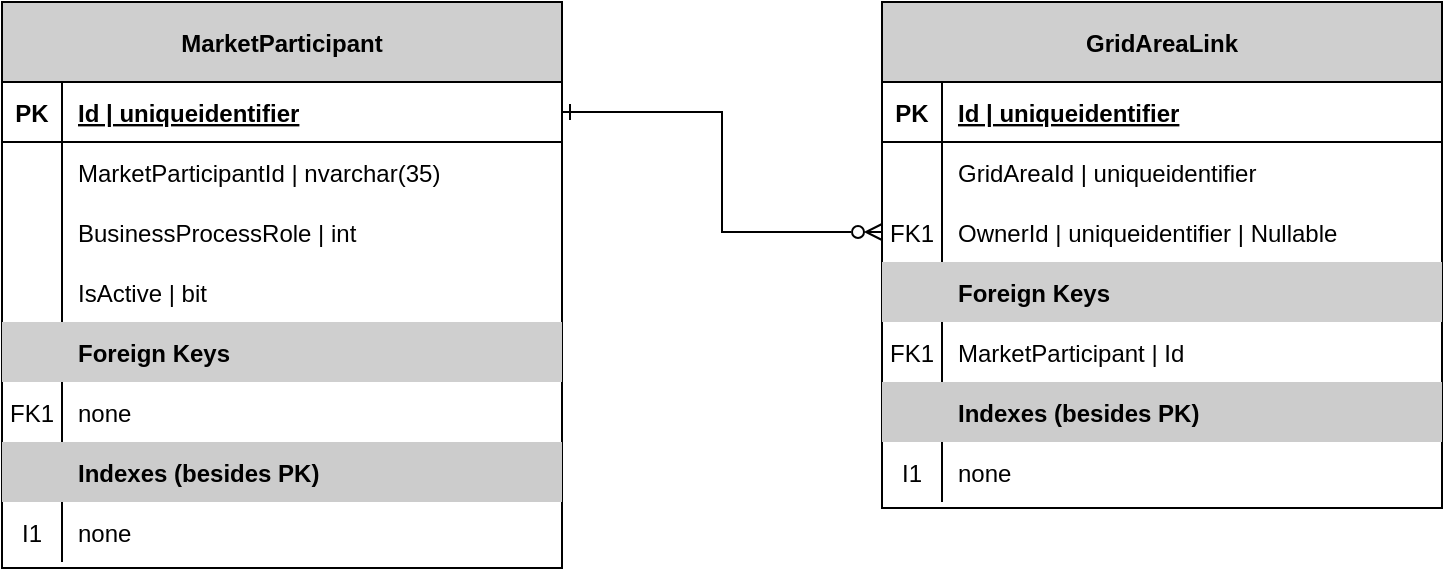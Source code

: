 <mxfile version="19.0.3" type="device"><diagram id="iWMStHrBzbGeI9C881wT" name="Page-1"><mxGraphModel dx="1220" dy="863" grid="1" gridSize="10" guides="1" tooltips="1" connect="1" arrows="1" fold="1" page="1" pageScale="1" pageWidth="800" pageHeight="800" math="0" shadow="0"><root><mxCell id="0"/><mxCell id="1" parent="0"/><mxCell id="ae1lbRVF7BAhWtRi_kmE-157" value="GridAreaLink" style="shape=table;startSize=40;container=1;collapsible=1;childLayout=tableLayout;fixedRows=1;rowLines=0;fontStyle=1;align=center;resizeLast=1;fillColor=#CFCFCF;" parent="1" vertex="1"><mxGeometry x="480" y="40" width="280" height="253" as="geometry"/></mxCell><mxCell id="ae1lbRVF7BAhWtRi_kmE-158" value="" style="shape=partialRectangle;collapsible=0;dropTarget=0;pointerEvents=0;fillColor=none;top=0;left=0;bottom=1;right=0;points=[[0,0.5],[1,0.5]];portConstraint=eastwest;" parent="ae1lbRVF7BAhWtRi_kmE-157" vertex="1"><mxGeometry y="40" width="280" height="30" as="geometry"/></mxCell><mxCell id="ae1lbRVF7BAhWtRi_kmE-159" value="PK" style="shape=partialRectangle;connectable=0;fillColor=none;top=0;left=0;bottom=0;right=0;fontStyle=1;overflow=hidden;" parent="ae1lbRVF7BAhWtRi_kmE-158" vertex="1"><mxGeometry width="30" height="30" as="geometry"><mxRectangle width="30" height="30" as="alternateBounds"/></mxGeometry></mxCell><mxCell id="ae1lbRVF7BAhWtRi_kmE-160" value="Id | uniqueidentifier" style="shape=partialRectangle;connectable=0;fillColor=none;top=0;left=0;bottom=0;right=0;align=left;spacingLeft=6;fontStyle=5;overflow=hidden;" parent="ae1lbRVF7BAhWtRi_kmE-158" vertex="1"><mxGeometry x="30" width="250" height="30" as="geometry"><mxRectangle width="250" height="30" as="alternateBounds"/></mxGeometry></mxCell><mxCell id="ae1lbRVF7BAhWtRi_kmE-161" value="" style="shape=partialRectangle;collapsible=0;dropTarget=0;pointerEvents=0;fillColor=none;top=0;left=0;bottom=0;right=0;points=[[0,0.5],[1,0.5]];portConstraint=eastwest;" parent="ae1lbRVF7BAhWtRi_kmE-157" vertex="1"><mxGeometry y="70" width="280" height="30" as="geometry"/></mxCell><mxCell id="ae1lbRVF7BAhWtRi_kmE-162" value="" style="shape=partialRectangle;connectable=0;fillColor=none;top=0;left=0;bottom=0;right=0;editable=1;overflow=hidden;" parent="ae1lbRVF7BAhWtRi_kmE-161" vertex="1"><mxGeometry width="30" height="30" as="geometry"><mxRectangle width="30" height="30" as="alternateBounds"/></mxGeometry></mxCell><mxCell id="ae1lbRVF7BAhWtRi_kmE-163" value="GridAreaId | uniqueidentifier" style="shape=partialRectangle;connectable=0;fillColor=none;top=0;left=0;bottom=0;right=0;align=left;spacingLeft=6;overflow=hidden;" parent="ae1lbRVF7BAhWtRi_kmE-161" vertex="1"><mxGeometry x="30" width="250" height="30" as="geometry"><mxRectangle width="250" height="30" as="alternateBounds"/></mxGeometry></mxCell><mxCell id="ae1lbRVF7BAhWtRi_kmE-164" value="" style="shape=partialRectangle;collapsible=0;dropTarget=0;pointerEvents=0;fillColor=none;top=0;left=0;bottom=0;right=0;points=[[0,0.5],[1,0.5]];portConstraint=eastwest;" parent="ae1lbRVF7BAhWtRi_kmE-157" vertex="1"><mxGeometry y="100" width="280" height="30" as="geometry"/></mxCell><mxCell id="ae1lbRVF7BAhWtRi_kmE-165" value="FK1" style="shape=partialRectangle;connectable=0;fillColor=none;top=0;left=0;bottom=0;right=0;editable=1;overflow=hidden;" parent="ae1lbRVF7BAhWtRi_kmE-164" vertex="1"><mxGeometry width="30" height="30" as="geometry"><mxRectangle width="30" height="30" as="alternateBounds"/></mxGeometry></mxCell><mxCell id="ae1lbRVF7BAhWtRi_kmE-166" value="OwnerId | uniqueidentifier | Nullable" style="shape=partialRectangle;connectable=0;fillColor=none;top=0;left=0;bottom=0;right=0;align=left;spacingLeft=6;overflow=hidden;strokeColor=#82b366;" parent="ae1lbRVF7BAhWtRi_kmE-164" vertex="1"><mxGeometry x="30" width="250" height="30" as="geometry"><mxRectangle width="250" height="30" as="alternateBounds"/></mxGeometry></mxCell><mxCell id="ae1lbRVF7BAhWtRi_kmE-173" value="" style="shape=partialRectangle;collapsible=0;dropTarget=0;pointerEvents=0;fillColor=none;top=0;left=0;bottom=0;right=0;points=[[0,0.5],[1,0.5]];portConstraint=eastwest;" parent="ae1lbRVF7BAhWtRi_kmE-157" vertex="1"><mxGeometry y="130" width="280" height="30" as="geometry"/></mxCell><mxCell id="ae1lbRVF7BAhWtRi_kmE-174" value="" style="shape=partialRectangle;connectable=0;top=0;left=0;bottom=0;right=0;editable=1;overflow=hidden;fillColor=#CFCFCF;" parent="ae1lbRVF7BAhWtRi_kmE-173" vertex="1"><mxGeometry width="30" height="30" as="geometry"><mxRectangle width="30" height="30" as="alternateBounds"/></mxGeometry></mxCell><mxCell id="ae1lbRVF7BAhWtRi_kmE-175" value="Foreign Keys" style="shape=partialRectangle;connectable=0;top=0;left=0;bottom=0;right=0;align=left;spacingLeft=6;overflow=hidden;fillColor=#CFCFCF;fontStyle=1" parent="ae1lbRVF7BAhWtRi_kmE-173" vertex="1"><mxGeometry x="30" width="250" height="30" as="geometry"><mxRectangle width="250" height="30" as="alternateBounds"/></mxGeometry></mxCell><mxCell id="ae1lbRVF7BAhWtRi_kmE-176" value="" style="shape=partialRectangle;collapsible=0;dropTarget=0;pointerEvents=0;fillColor=none;top=0;left=0;bottom=0;right=0;points=[[0,0.5],[1,0.5]];portConstraint=eastwest;" parent="ae1lbRVF7BAhWtRi_kmE-157" vertex="1"><mxGeometry y="160" width="280" height="30" as="geometry"/></mxCell><mxCell id="ae1lbRVF7BAhWtRi_kmE-177" value="FK1" style="shape=partialRectangle;connectable=0;fillColor=none;top=0;left=0;bottom=0;right=0;editable=1;overflow=hidden;" parent="ae1lbRVF7BAhWtRi_kmE-176" vertex="1"><mxGeometry width="30" height="30" as="geometry"><mxRectangle width="30" height="30" as="alternateBounds"/></mxGeometry></mxCell><mxCell id="ae1lbRVF7BAhWtRi_kmE-178" value="MarketParticipant | Id" style="shape=partialRectangle;connectable=0;fillColor=none;top=0;left=0;bottom=0;right=0;align=left;spacingLeft=6;overflow=hidden;strokeColor=#82b366;" parent="ae1lbRVF7BAhWtRi_kmE-176" vertex="1"><mxGeometry x="30" width="250" height="30" as="geometry"><mxRectangle width="250" height="30" as="alternateBounds"/></mxGeometry></mxCell><mxCell id="ae1lbRVF7BAhWtRi_kmE-179" style="shape=partialRectangle;collapsible=0;dropTarget=0;pointerEvents=0;top=0;left=0;bottom=0;right=0;points=[[0,0.5],[1,0.5]];portConstraint=eastwest;strokeColor=#d6b656;fillColor=none;" parent="ae1lbRVF7BAhWtRi_kmE-157" vertex="1"><mxGeometry y="190" width="280" height="30" as="geometry"/></mxCell><mxCell id="ae1lbRVF7BAhWtRi_kmE-180" style="shape=partialRectangle;connectable=0;top=0;left=0;bottom=0;right=0;editable=1;overflow=hidden;fillColor=#CCCCCC;" parent="ae1lbRVF7BAhWtRi_kmE-179" vertex="1"><mxGeometry width="30" height="30" as="geometry"><mxRectangle width="30" height="30" as="alternateBounds"/></mxGeometry></mxCell><mxCell id="ae1lbRVF7BAhWtRi_kmE-181" value="Indexes (besides PK)" style="shape=partialRectangle;connectable=0;top=0;left=0;bottom=0;right=0;align=left;spacingLeft=6;overflow=hidden;fillColor=#CCCCCC;fontStyle=1" parent="ae1lbRVF7BAhWtRi_kmE-179" vertex="1"><mxGeometry x="30" width="250" height="30" as="geometry"><mxRectangle width="250" height="30" as="alternateBounds"/></mxGeometry></mxCell><mxCell id="ae1lbRVF7BAhWtRi_kmE-182" style="shape=partialRectangle;collapsible=0;dropTarget=0;pointerEvents=0;fillColor=none;top=0;left=0;bottom=0;right=0;points=[[0,0.5],[1,0.5]];portConstraint=eastwest;" parent="ae1lbRVF7BAhWtRi_kmE-157" vertex="1"><mxGeometry y="220" width="280" height="30" as="geometry"/></mxCell><mxCell id="ae1lbRVF7BAhWtRi_kmE-183" value="I1" style="shape=partialRectangle;connectable=0;fillColor=none;top=0;left=0;bottom=0;right=0;editable=1;overflow=hidden;" parent="ae1lbRVF7BAhWtRi_kmE-182" vertex="1"><mxGeometry width="30" height="30" as="geometry"><mxRectangle width="30" height="30" as="alternateBounds"/></mxGeometry></mxCell><mxCell id="ae1lbRVF7BAhWtRi_kmE-184" value="none" style="shape=partialRectangle;connectable=0;fillColor=none;top=0;left=0;bottom=0;right=0;align=left;spacingLeft=6;overflow=hidden;" parent="ae1lbRVF7BAhWtRi_kmE-182" vertex="1"><mxGeometry x="30" width="250" height="30" as="geometry"><mxRectangle width="250" height="30" as="alternateBounds"/></mxGeometry></mxCell><mxCell id="ae1lbRVF7BAhWtRi_kmE-185" value="MarketParticipant" style="shape=table;startSize=40;container=1;collapsible=1;childLayout=tableLayout;fixedRows=1;rowLines=0;fontStyle=1;align=center;resizeLast=1;fillColor=#CFCFCF;" parent="1" vertex="1"><mxGeometry x="40" y="40" width="280" height="283" as="geometry"/></mxCell><mxCell id="ae1lbRVF7BAhWtRi_kmE-186" value="" style="shape=partialRectangle;collapsible=0;dropTarget=0;pointerEvents=0;fillColor=none;top=0;left=0;bottom=1;right=0;points=[[0,0.5],[1,0.5]];portConstraint=eastwest;" parent="ae1lbRVF7BAhWtRi_kmE-185" vertex="1"><mxGeometry y="40" width="280" height="30" as="geometry"/></mxCell><mxCell id="ae1lbRVF7BAhWtRi_kmE-187" value="PK" style="shape=partialRectangle;connectable=0;fillColor=none;top=0;left=0;bottom=0;right=0;fontStyle=1;overflow=hidden;" parent="ae1lbRVF7BAhWtRi_kmE-186" vertex="1"><mxGeometry width="30" height="30" as="geometry"><mxRectangle width="30" height="30" as="alternateBounds"/></mxGeometry></mxCell><mxCell id="ae1lbRVF7BAhWtRi_kmE-188" value="Id | uniqueidentifier" style="shape=partialRectangle;connectable=0;fillColor=none;top=0;left=0;bottom=0;right=0;align=left;spacingLeft=6;fontStyle=5;overflow=hidden;" parent="ae1lbRVF7BAhWtRi_kmE-186" vertex="1"><mxGeometry x="30" width="250" height="30" as="geometry"><mxRectangle width="250" height="30" as="alternateBounds"/></mxGeometry></mxCell><mxCell id="ae1lbRVF7BAhWtRi_kmE-189" value="" style="shape=partialRectangle;collapsible=0;dropTarget=0;pointerEvents=0;fillColor=none;top=0;left=0;bottom=0;right=0;points=[[0,0.5],[1,0.5]];portConstraint=eastwest;" parent="ae1lbRVF7BAhWtRi_kmE-185" vertex="1"><mxGeometry y="70" width="280" height="30" as="geometry"/></mxCell><mxCell id="ae1lbRVF7BAhWtRi_kmE-190" value="" style="shape=partialRectangle;connectable=0;fillColor=none;top=0;left=0;bottom=0;right=0;editable=1;overflow=hidden;" parent="ae1lbRVF7BAhWtRi_kmE-189" vertex="1"><mxGeometry width="30" height="30" as="geometry"><mxRectangle width="30" height="30" as="alternateBounds"/></mxGeometry></mxCell><mxCell id="ae1lbRVF7BAhWtRi_kmE-191" value="MarketParticipantId | nvarchar(35)" style="shape=partialRectangle;connectable=0;fillColor=none;top=0;left=0;bottom=0;right=0;align=left;spacingLeft=6;overflow=hidden;" parent="ae1lbRVF7BAhWtRi_kmE-189" vertex="1"><mxGeometry x="30" width="250" height="30" as="geometry"><mxRectangle width="250" height="30" as="alternateBounds"/></mxGeometry></mxCell><mxCell id="ae1lbRVF7BAhWtRi_kmE-192" value="" style="shape=partialRectangle;collapsible=0;dropTarget=0;pointerEvents=0;fillColor=none;top=0;left=0;bottom=0;right=0;points=[[0,0.5],[1,0.5]];portConstraint=eastwest;" parent="ae1lbRVF7BAhWtRi_kmE-185" vertex="1"><mxGeometry y="100" width="280" height="30" as="geometry"/></mxCell><mxCell id="ae1lbRVF7BAhWtRi_kmE-193" value="" style="shape=partialRectangle;connectable=0;fillColor=none;top=0;left=0;bottom=0;right=0;editable=1;overflow=hidden;" parent="ae1lbRVF7BAhWtRi_kmE-192" vertex="1"><mxGeometry width="30" height="30" as="geometry"><mxRectangle width="30" height="30" as="alternateBounds"/></mxGeometry></mxCell><mxCell id="ae1lbRVF7BAhWtRi_kmE-194" value="BusinessProcessRole | int" style="shape=partialRectangle;connectable=0;fillColor=none;top=0;left=0;bottom=0;right=0;align=left;spacingLeft=6;overflow=hidden;" parent="ae1lbRVF7BAhWtRi_kmE-192" vertex="1"><mxGeometry x="30" width="250" height="30" as="geometry"><mxRectangle width="250" height="30" as="alternateBounds"/></mxGeometry></mxCell><mxCell id="ae1lbRVF7BAhWtRi_kmE-195" value="" style="shape=partialRectangle;collapsible=0;dropTarget=0;pointerEvents=0;fillColor=none;top=0;left=0;bottom=0;right=0;points=[[0,0.5],[1,0.5]];portConstraint=eastwest;" parent="ae1lbRVF7BAhWtRi_kmE-185" vertex="1"><mxGeometry y="130" width="280" height="30" as="geometry"/></mxCell><mxCell id="ae1lbRVF7BAhWtRi_kmE-196" value="" style="shape=partialRectangle;connectable=0;fillColor=none;top=0;left=0;bottom=0;right=0;editable=1;overflow=hidden;" parent="ae1lbRVF7BAhWtRi_kmE-195" vertex="1"><mxGeometry width="30" height="30" as="geometry"><mxRectangle width="30" height="30" as="alternateBounds"/></mxGeometry></mxCell><mxCell id="ae1lbRVF7BAhWtRi_kmE-197" value="IsActive | bit" style="shape=partialRectangle;connectable=0;fillColor=none;top=0;left=0;bottom=0;right=0;align=left;spacingLeft=6;overflow=hidden;" parent="ae1lbRVF7BAhWtRi_kmE-195" vertex="1"><mxGeometry x="30" width="250" height="30" as="geometry"><mxRectangle width="250" height="30" as="alternateBounds"/></mxGeometry></mxCell><mxCell id="ae1lbRVF7BAhWtRi_kmE-198" value="" style="shape=partialRectangle;collapsible=0;dropTarget=0;pointerEvents=0;fillColor=none;top=0;left=0;bottom=0;right=0;points=[[0,0.5],[1,0.5]];portConstraint=eastwest;" parent="ae1lbRVF7BAhWtRi_kmE-185" vertex="1"><mxGeometry y="160" width="280" height="30" as="geometry"/></mxCell><mxCell id="ae1lbRVF7BAhWtRi_kmE-199" value="" style="shape=partialRectangle;connectable=0;top=0;left=0;bottom=0;right=0;editable=1;overflow=hidden;fillColor=#CFCFCF;" parent="ae1lbRVF7BAhWtRi_kmE-198" vertex="1"><mxGeometry width="30" height="30" as="geometry"><mxRectangle width="30" height="30" as="alternateBounds"/></mxGeometry></mxCell><mxCell id="ae1lbRVF7BAhWtRi_kmE-200" value="Foreign Keys" style="shape=partialRectangle;connectable=0;top=0;left=0;bottom=0;right=0;align=left;spacingLeft=6;overflow=hidden;fillColor=#CFCFCF;fontStyle=1" parent="ae1lbRVF7BAhWtRi_kmE-198" vertex="1"><mxGeometry x="30" width="250" height="30" as="geometry"><mxRectangle width="250" height="30" as="alternateBounds"/></mxGeometry></mxCell><mxCell id="ae1lbRVF7BAhWtRi_kmE-201" value="" style="shape=partialRectangle;collapsible=0;dropTarget=0;pointerEvents=0;fillColor=none;top=0;left=0;bottom=0;right=0;points=[[0,0.5],[1,0.5]];portConstraint=eastwest;" parent="ae1lbRVF7BAhWtRi_kmE-185" vertex="1"><mxGeometry y="190" width="280" height="30" as="geometry"/></mxCell><mxCell id="ae1lbRVF7BAhWtRi_kmE-202" value="FK1" style="shape=partialRectangle;connectable=0;fillColor=none;top=0;left=0;bottom=0;right=0;editable=1;overflow=hidden;" parent="ae1lbRVF7BAhWtRi_kmE-201" vertex="1"><mxGeometry width="30" height="30" as="geometry"><mxRectangle width="30" height="30" as="alternateBounds"/></mxGeometry></mxCell><mxCell id="ae1lbRVF7BAhWtRi_kmE-203" value="none" style="shape=partialRectangle;connectable=0;fillColor=none;top=0;left=0;bottom=0;right=0;align=left;spacingLeft=6;overflow=hidden;" parent="ae1lbRVF7BAhWtRi_kmE-201" vertex="1"><mxGeometry x="30" width="250" height="30" as="geometry"><mxRectangle width="250" height="30" as="alternateBounds"/></mxGeometry></mxCell><mxCell id="ae1lbRVF7BAhWtRi_kmE-204" style="shape=partialRectangle;collapsible=0;dropTarget=0;pointerEvents=0;top=0;left=0;bottom=0;right=0;points=[[0,0.5],[1,0.5]];portConstraint=eastwest;strokeColor=#d6b656;fillColor=none;" parent="ae1lbRVF7BAhWtRi_kmE-185" vertex="1"><mxGeometry y="220" width="280" height="30" as="geometry"/></mxCell><mxCell id="ae1lbRVF7BAhWtRi_kmE-205" style="shape=partialRectangle;connectable=0;top=0;left=0;bottom=0;right=0;editable=1;overflow=hidden;fillColor=#CCCCCC;" parent="ae1lbRVF7BAhWtRi_kmE-204" vertex="1"><mxGeometry width="30" height="30" as="geometry"><mxRectangle width="30" height="30" as="alternateBounds"/></mxGeometry></mxCell><mxCell id="ae1lbRVF7BAhWtRi_kmE-206" value="Indexes (besides PK)" style="shape=partialRectangle;connectable=0;top=0;left=0;bottom=0;right=0;align=left;spacingLeft=6;overflow=hidden;fillColor=#CCCCCC;fontStyle=1" parent="ae1lbRVF7BAhWtRi_kmE-204" vertex="1"><mxGeometry x="30" width="250" height="30" as="geometry"><mxRectangle width="250" height="30" as="alternateBounds"/></mxGeometry></mxCell><mxCell id="ae1lbRVF7BAhWtRi_kmE-207" style="shape=partialRectangle;collapsible=0;dropTarget=0;pointerEvents=0;fillColor=none;top=0;left=0;bottom=0;right=0;points=[[0,0.5],[1,0.5]];portConstraint=eastwest;" parent="ae1lbRVF7BAhWtRi_kmE-185" vertex="1"><mxGeometry y="250" width="280" height="30" as="geometry"/></mxCell><mxCell id="ae1lbRVF7BAhWtRi_kmE-208" value="I1" style="shape=partialRectangle;connectable=0;fillColor=none;top=0;left=0;bottom=0;right=0;editable=1;overflow=hidden;" parent="ae1lbRVF7BAhWtRi_kmE-207" vertex="1"><mxGeometry width="30" height="30" as="geometry"><mxRectangle width="30" height="30" as="alternateBounds"/></mxGeometry></mxCell><mxCell id="ae1lbRVF7BAhWtRi_kmE-209" value="none" style="shape=partialRectangle;connectable=0;fillColor=none;top=0;left=0;bottom=0;right=0;align=left;spacingLeft=6;overflow=hidden;" parent="ae1lbRVF7BAhWtRi_kmE-207" vertex="1"><mxGeometry x="30" width="250" height="30" as="geometry"><mxRectangle width="250" height="30" as="alternateBounds"/></mxGeometry></mxCell><mxCell id="ae1lbRVF7BAhWtRi_kmE-211" style="edgeStyle=orthogonalEdgeStyle;rounded=0;orthogonalLoop=1;jettySize=auto;html=1;exitX=1;exitY=0.5;exitDx=0;exitDy=0;entryX=0;entryY=0.5;entryDx=0;entryDy=0;startArrow=ERone;startFill=0;endArrow=ERzeroToMany;endFill=0;" parent="1" source="ae1lbRVF7BAhWtRi_kmE-186" target="ae1lbRVF7BAhWtRi_kmE-164" edge="1"><mxGeometry relative="1" as="geometry"/></mxCell></root></mxGraphModel></diagram></mxfile>